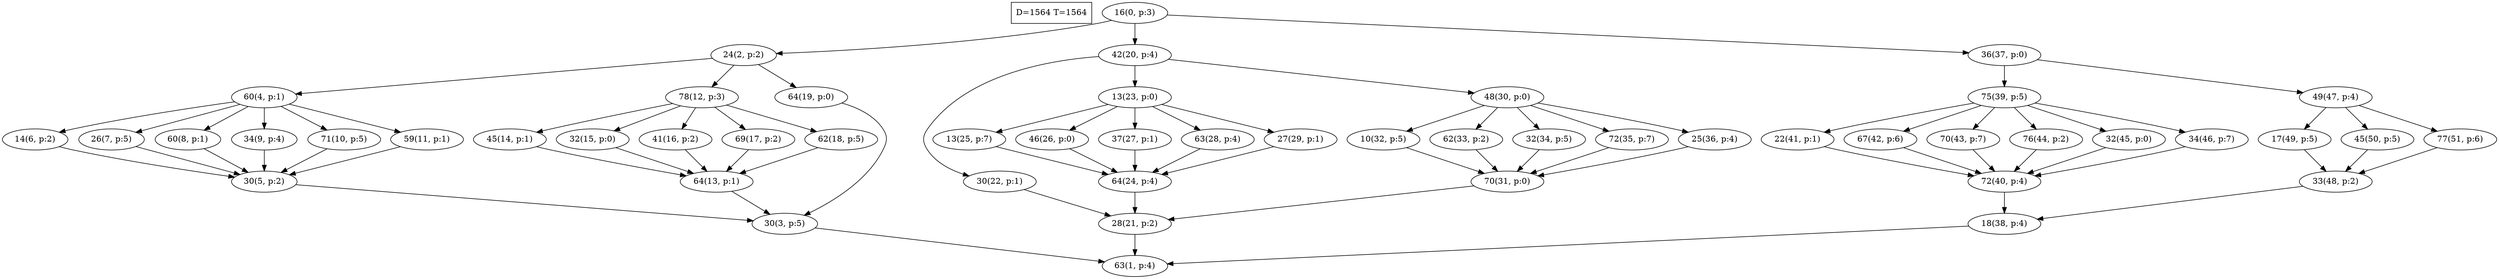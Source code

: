 digraph Task {
i [shape=box, label="D=1564 T=1564"]; 
0 [label="16(0, p:3)"];
1 [label="63(1, p:4)"];
2 [label="24(2, p:2)"];
3 [label="30(3, p:5)"];
4 [label="60(4, p:1)"];
5 [label="30(5, p:2)"];
6 [label="14(6, p:2)"];
7 [label="26(7, p:5)"];
8 [label="60(8, p:1)"];
9 [label="34(9, p:4)"];
10 [label="71(10, p:5)"];
11 [label="59(11, p:1)"];
12 [label="78(12, p:3)"];
13 [label="64(13, p:1)"];
14 [label="45(14, p:1)"];
15 [label="32(15, p:0)"];
16 [label="41(16, p:2)"];
17 [label="69(17, p:2)"];
18 [label="62(18, p:5)"];
19 [label="64(19, p:0)"];
20 [label="42(20, p:4)"];
21 [label="28(21, p:2)"];
22 [label="30(22, p:1)"];
23 [label="13(23, p:0)"];
24 [label="64(24, p:4)"];
25 [label="13(25, p:7)"];
26 [label="46(26, p:0)"];
27 [label="37(27, p:1)"];
28 [label="63(28, p:4)"];
29 [label="27(29, p:1)"];
30 [label="48(30, p:0)"];
31 [label="70(31, p:0)"];
32 [label="10(32, p:5)"];
33 [label="62(33, p:2)"];
34 [label="32(34, p:5)"];
35 [label="72(35, p:7)"];
36 [label="25(36, p:4)"];
37 [label="36(37, p:0)"];
38 [label="18(38, p:4)"];
39 [label="75(39, p:5)"];
40 [label="72(40, p:4)"];
41 [label="22(41, p:1)"];
42 [label="67(42, p:6)"];
43 [label="70(43, p:7)"];
44 [label="76(44, p:2)"];
45 [label="32(45, p:0)"];
46 [label="34(46, p:7)"];
47 [label="49(47, p:4)"];
48 [label="33(48, p:2)"];
49 [label="17(49, p:5)"];
50 [label="45(50, p:5)"];
51 [label="77(51, p:6)"];
0 -> 2;
0 -> 20;
0 -> 37;
2 -> 4;
2 -> 12;
2 -> 19;
3 -> 1;
4 -> 6;
4 -> 7;
4 -> 8;
4 -> 9;
4 -> 10;
4 -> 11;
5 -> 3;
6 -> 5;
7 -> 5;
8 -> 5;
9 -> 5;
10 -> 5;
11 -> 5;
12 -> 14;
12 -> 15;
12 -> 16;
12 -> 17;
12 -> 18;
13 -> 3;
14 -> 13;
15 -> 13;
16 -> 13;
17 -> 13;
18 -> 13;
19 -> 3;
20 -> 22;
20 -> 23;
20 -> 30;
21 -> 1;
22 -> 21;
23 -> 25;
23 -> 26;
23 -> 27;
23 -> 28;
23 -> 29;
24 -> 21;
25 -> 24;
26 -> 24;
27 -> 24;
28 -> 24;
29 -> 24;
30 -> 32;
30 -> 33;
30 -> 34;
30 -> 35;
30 -> 36;
31 -> 21;
32 -> 31;
33 -> 31;
34 -> 31;
35 -> 31;
36 -> 31;
37 -> 39;
37 -> 47;
38 -> 1;
39 -> 41;
39 -> 42;
39 -> 43;
39 -> 44;
39 -> 45;
39 -> 46;
40 -> 38;
41 -> 40;
42 -> 40;
43 -> 40;
44 -> 40;
45 -> 40;
46 -> 40;
47 -> 49;
47 -> 50;
47 -> 51;
48 -> 38;
49 -> 48;
50 -> 48;
51 -> 48;
}